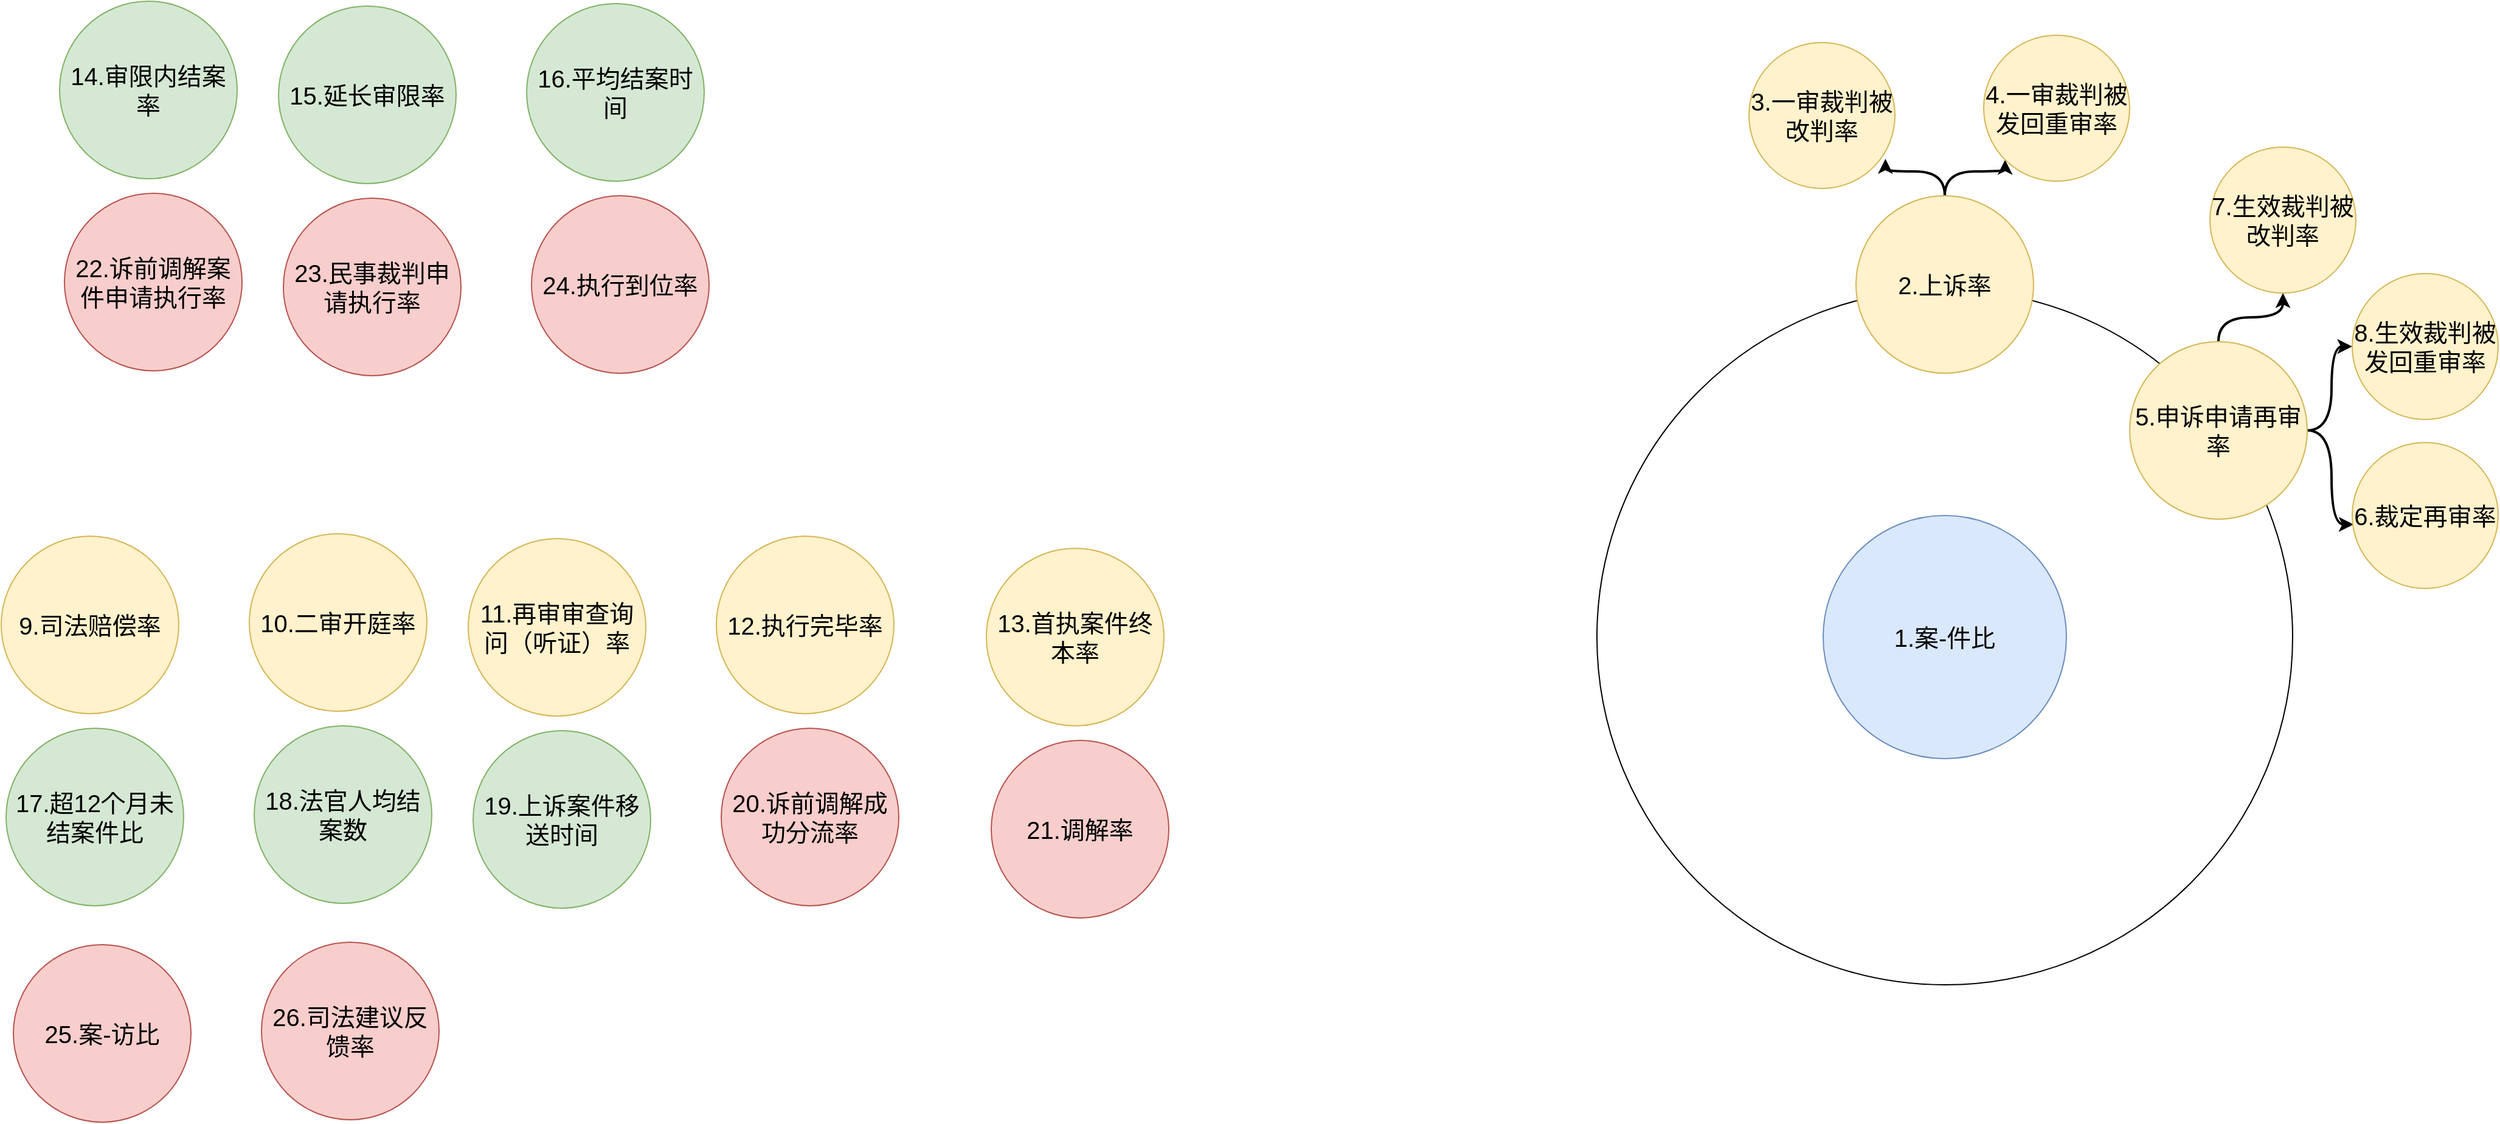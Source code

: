 <mxfile version="23.0.2" type="github">
  <diagram name="第 1 页" id="kpXX1uZpGzhVCskZK_Ff">
    <mxGraphModel dx="2155" dy="2001" grid="0" gridSize="10" guides="1" tooltips="1" connect="1" arrows="1" fold="1" page="1" pageScale="1" pageWidth="1100" pageHeight="850" math="0" shadow="0">
      <root>
        <mxCell id="0" />
        <mxCell id="1" parent="0" />
        <mxCell id="cXS16R5JkKt7hnEGMYDl-45" value="" style="ellipse;whiteSpace=wrap;html=1;aspect=fixed;" vertex="1" parent="1">
          <mxGeometry x="1348" y="1" width="572" height="572" as="geometry" />
        </mxCell>
        <mxCell id="cXS16R5JkKt7hnEGMYDl-11" value="9.司法赔偿率" style="ellipse;whiteSpace=wrap;html=1;aspect=fixed;fontSize=20;fillColor=#fff2cc;strokeColor=#d6b656;" vertex="1" parent="1">
          <mxGeometry x="36" y="204" width="146" height="146" as="geometry" />
        </mxCell>
        <mxCell id="cXS16R5JkKt7hnEGMYDl-14" value="1.案-件比" style="ellipse;whiteSpace=wrap;html=1;aspect=fixed;fontSize=20;fillColor=#dae8fc;strokeColor=#6c8ebf;" vertex="1" parent="1">
          <mxGeometry x="1534" y="187" width="200" height="200" as="geometry" />
        </mxCell>
        <mxCell id="cXS16R5JkKt7hnEGMYDl-15" value="10.二审开庭率" style="ellipse;whiteSpace=wrap;html=1;aspect=fixed;fontSize=20;fillColor=#fff2cc;strokeColor=#d6b656;" vertex="1" parent="1">
          <mxGeometry x="240" y="202" width="146" height="146" as="geometry" />
        </mxCell>
        <mxCell id="cXS16R5JkKt7hnEGMYDl-52" value="" style="edgeStyle=orthogonalEdgeStyle;rounded=0;orthogonalLoop=1;jettySize=auto;html=1;entryX=0.935;entryY=0.797;entryDx=0;entryDy=0;entryPerimeter=0;curved=1;strokeWidth=2;" edge="1" parent="1" source="cXS16R5JkKt7hnEGMYDl-16" target="cXS16R5JkKt7hnEGMYDl-18">
          <mxGeometry relative="1" as="geometry" />
        </mxCell>
        <mxCell id="cXS16R5JkKt7hnEGMYDl-53" value="" style="edgeStyle=orthogonalEdgeStyle;rounded=0;orthogonalLoop=1;jettySize=auto;html=1;entryX=0;entryY=1;entryDx=0;entryDy=0;curved=1;strokeWidth=2;" edge="1" parent="1" source="cXS16R5JkKt7hnEGMYDl-16" target="cXS16R5JkKt7hnEGMYDl-20">
          <mxGeometry relative="1" as="geometry" />
        </mxCell>
        <mxCell id="cXS16R5JkKt7hnEGMYDl-16" value="2.上诉率" style="ellipse;whiteSpace=wrap;html=1;aspect=fixed;fontSize=20;fillColor=#fff2cc;strokeColor=#d6b656;" vertex="1" parent="1">
          <mxGeometry x="1561" y="-76" width="146" height="146" as="geometry" />
        </mxCell>
        <mxCell id="cXS16R5JkKt7hnEGMYDl-17" value="11.再审审查询问（听证）率" style="ellipse;whiteSpace=wrap;html=1;aspect=fixed;fontSize=20;fillColor=#fff2cc;strokeColor=#d6b656;" vertex="1" parent="1">
          <mxGeometry x="420" y="206" width="146" height="146" as="geometry" />
        </mxCell>
        <mxCell id="cXS16R5JkKt7hnEGMYDl-18" value="3.一审裁判被改判率" style="ellipse;whiteSpace=wrap;html=1;aspect=fixed;fontSize=20;fillColor=#fff2cc;strokeColor=#d6b656;" vertex="1" parent="1">
          <mxGeometry x="1473" y="-202" width="120" height="120" as="geometry" />
        </mxCell>
        <mxCell id="cXS16R5JkKt7hnEGMYDl-19" value="12.执行完毕率" style="ellipse;whiteSpace=wrap;html=1;aspect=fixed;fontSize=20;fillColor=#fff2cc;strokeColor=#d6b656;" vertex="1" parent="1">
          <mxGeometry x="624" y="204" width="146" height="146" as="geometry" />
        </mxCell>
        <mxCell id="cXS16R5JkKt7hnEGMYDl-20" value="4.一审裁判被发回重审率" style="ellipse;whiteSpace=wrap;html=1;aspect=fixed;fontSize=20;fillColor=#fff2cc;strokeColor=#d6b656;" vertex="1" parent="1">
          <mxGeometry x="1666" y="-208" width="120" height="120" as="geometry" />
        </mxCell>
        <mxCell id="cXS16R5JkKt7hnEGMYDl-21" value="25.案-访比" style="ellipse;whiteSpace=wrap;html=1;aspect=fixed;fontSize=20;fillColor=#f8cecc;strokeColor=#b85450;" vertex="1" parent="1">
          <mxGeometry x="46" y="540" width="146" height="146" as="geometry" />
        </mxCell>
        <mxCell id="cXS16R5JkKt7hnEGMYDl-22" value="17.超12个月未结案件比" style="ellipse;whiteSpace=wrap;html=1;aspect=fixed;fontSize=20;fillColor=#d5e8d4;strokeColor=#82b366;" vertex="1" parent="1">
          <mxGeometry x="40" y="362" width="146" height="146" as="geometry" />
        </mxCell>
        <mxCell id="cXS16R5JkKt7hnEGMYDl-23" value="26.司法建议反馈率" style="ellipse;whiteSpace=wrap;html=1;aspect=fixed;fontSize=20;fillColor=#f8cecc;strokeColor=#b85450;" vertex="1" parent="1">
          <mxGeometry x="250" y="538" width="146" height="146" as="geometry" />
        </mxCell>
        <mxCell id="cXS16R5JkKt7hnEGMYDl-24" value="18.法官人均结案数" style="ellipse;whiteSpace=wrap;html=1;aspect=fixed;fontSize=20;fillColor=#d5e8d4;strokeColor=#82b366;" vertex="1" parent="1">
          <mxGeometry x="244" y="360" width="146" height="146" as="geometry" />
        </mxCell>
        <mxCell id="cXS16R5JkKt7hnEGMYDl-26" value="19.上诉案件移送时间" style="ellipse;whiteSpace=wrap;html=1;aspect=fixed;fontSize=20;fillColor=#d5e8d4;strokeColor=#82b366;" vertex="1" parent="1">
          <mxGeometry x="424" y="364" width="146" height="146" as="geometry" />
        </mxCell>
        <mxCell id="cXS16R5JkKt7hnEGMYDl-28" value="20.诉前调解成功分流率" style="ellipse;whiteSpace=wrap;html=1;aspect=fixed;fontSize=20;fillColor=#f8cecc;strokeColor=#b85450;" vertex="1" parent="1">
          <mxGeometry x="628" y="362" width="146" height="146" as="geometry" />
        </mxCell>
        <mxCell id="cXS16R5JkKt7hnEGMYDl-29" value="13.首执案件终本率" style="ellipse;whiteSpace=wrap;html=1;aspect=fixed;fontSize=20;fillColor=#fff2cc;strokeColor=#d6b656;" vertex="1" parent="1">
          <mxGeometry x="846" y="214" width="146" height="146" as="geometry" />
        </mxCell>
        <mxCell id="cXS16R5JkKt7hnEGMYDl-50" value="" style="edgeStyle=orthogonalEdgeStyle;rounded=0;orthogonalLoop=1;jettySize=auto;html=1;curved=1;strokeWidth=2;" edge="1" parent="1" source="cXS16R5JkKt7hnEGMYDl-30" target="cXS16R5JkKt7hnEGMYDl-34">
          <mxGeometry relative="1" as="geometry" />
        </mxCell>
        <mxCell id="cXS16R5JkKt7hnEGMYDl-54" value="" style="edgeStyle=orthogonalEdgeStyle;rounded=0;orthogonalLoop=1;jettySize=auto;html=1;curved=1;strokeWidth=2;entryX=0.01;entryY=0.561;entryDx=0;entryDy=0;entryPerimeter=0;" edge="1" parent="1" source="cXS16R5JkKt7hnEGMYDl-30" target="cXS16R5JkKt7hnEGMYDl-32">
          <mxGeometry relative="1" as="geometry" />
        </mxCell>
        <mxCell id="cXS16R5JkKt7hnEGMYDl-55" value="" style="edgeStyle=orthogonalEdgeStyle;rounded=0;orthogonalLoop=1;jettySize=auto;html=1;curved=1;strokeWidth=2;" edge="1" parent="1" source="cXS16R5JkKt7hnEGMYDl-30" target="cXS16R5JkKt7hnEGMYDl-36">
          <mxGeometry relative="1" as="geometry" />
        </mxCell>
        <mxCell id="cXS16R5JkKt7hnEGMYDl-30" value="5.申诉申请再审率" style="ellipse;whiteSpace=wrap;html=1;aspect=fixed;fontSize=20;fillColor=#fff2cc;strokeColor=#d6b656;" vertex="1" parent="1">
          <mxGeometry x="1786" y="44" width="146" height="146" as="geometry" />
        </mxCell>
        <mxCell id="cXS16R5JkKt7hnEGMYDl-31" value="14.审限内结案率" style="ellipse;whiteSpace=wrap;html=1;aspect=fixed;fontSize=20;fillColor=#d5e8d4;strokeColor=#82b366;" vertex="1" parent="1">
          <mxGeometry x="84" y="-236" width="146" height="146" as="geometry" />
        </mxCell>
        <mxCell id="cXS16R5JkKt7hnEGMYDl-32" value="6.裁定再审率" style="ellipse;whiteSpace=wrap;html=1;aspect=fixed;fontSize=20;fillColor=#fff2cc;strokeColor=#d6b656;" vertex="1" parent="1">
          <mxGeometry x="1969" y="127" width="120" height="120" as="geometry" />
        </mxCell>
        <mxCell id="cXS16R5JkKt7hnEGMYDl-33" value="15.延长审限率" style="ellipse;whiteSpace=wrap;html=1;aspect=fixed;fontSize=20;fillColor=#d5e8d4;strokeColor=#82b366;" vertex="1" parent="1">
          <mxGeometry x="264" y="-232" width="146" height="146" as="geometry" />
        </mxCell>
        <mxCell id="cXS16R5JkKt7hnEGMYDl-34" value="7.生效裁判被改判率" style="ellipse;whiteSpace=wrap;html=1;aspect=fixed;fontSize=20;fillColor=#fff2cc;strokeColor=#d6b656;" vertex="1" parent="1">
          <mxGeometry x="1852" y="-116" width="120" height="120" as="geometry" />
        </mxCell>
        <mxCell id="cXS16R5JkKt7hnEGMYDl-35" value="16.平均结案时间" style="ellipse;whiteSpace=wrap;html=1;aspect=fixed;fontSize=20;fillColor=#d5e8d4;strokeColor=#82b366;" vertex="1" parent="1">
          <mxGeometry x="468" y="-234" width="146" height="146" as="geometry" />
        </mxCell>
        <mxCell id="cXS16R5JkKt7hnEGMYDl-36" value="8.生效裁判被发回重审率" style="ellipse;whiteSpace=wrap;html=1;aspect=fixed;fontSize=20;fillColor=#fff2cc;strokeColor=#d6b656;" vertex="1" parent="1">
          <mxGeometry x="1969" y="-12" width="120" height="120" as="geometry" />
        </mxCell>
        <mxCell id="cXS16R5JkKt7hnEGMYDl-38" value="21.调解率" style="ellipse;whiteSpace=wrap;html=1;aspect=fixed;fontSize=20;fillColor=#f8cecc;strokeColor=#b85450;" vertex="1" parent="1">
          <mxGeometry x="850" y="372" width="146" height="146" as="geometry" />
        </mxCell>
        <mxCell id="cXS16R5JkKt7hnEGMYDl-40" value="22.诉前调解案件申请执行率" style="ellipse;whiteSpace=wrap;html=1;aspect=fixed;fontSize=20;fillColor=#f8cecc;strokeColor=#b85450;" vertex="1" parent="1">
          <mxGeometry x="88" y="-78" width="146" height="146" as="geometry" />
        </mxCell>
        <mxCell id="cXS16R5JkKt7hnEGMYDl-42" value="23.民事裁判申请执行率" style="ellipse;whiteSpace=wrap;html=1;aspect=fixed;fontSize=20;fillColor=#f8cecc;strokeColor=#b85450;" vertex="1" parent="1">
          <mxGeometry x="268" y="-74" width="146" height="146" as="geometry" />
        </mxCell>
        <mxCell id="cXS16R5JkKt7hnEGMYDl-44" value="24.执行到位率" style="ellipse;whiteSpace=wrap;html=1;aspect=fixed;fontSize=20;fillColor=#f8cecc;strokeColor=#b85450;" vertex="1" parent="1">
          <mxGeometry x="472" y="-76" width="146" height="146" as="geometry" />
        </mxCell>
      </root>
    </mxGraphModel>
  </diagram>
</mxfile>
